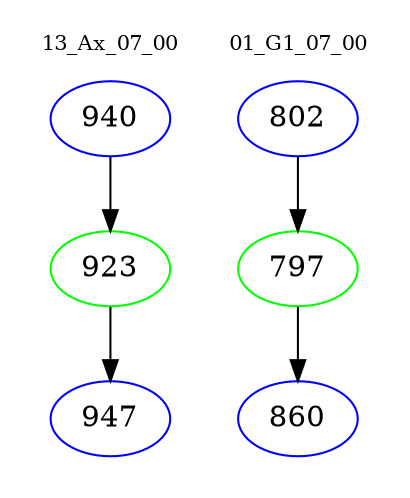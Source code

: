 digraph{
subgraph cluster_0 {
color = white
label = "13_Ax_07_00";
fontsize=10;
T0_940 [label="940", color="blue"]
T0_940 -> T0_923 [color="black"]
T0_923 [label="923", color="green"]
T0_923 -> T0_947 [color="black"]
T0_947 [label="947", color="blue"]
}
subgraph cluster_1 {
color = white
label = "01_G1_07_00";
fontsize=10;
T1_802 [label="802", color="blue"]
T1_802 -> T1_797 [color="black"]
T1_797 [label="797", color="green"]
T1_797 -> T1_860 [color="black"]
T1_860 [label="860", color="blue"]
}
}

